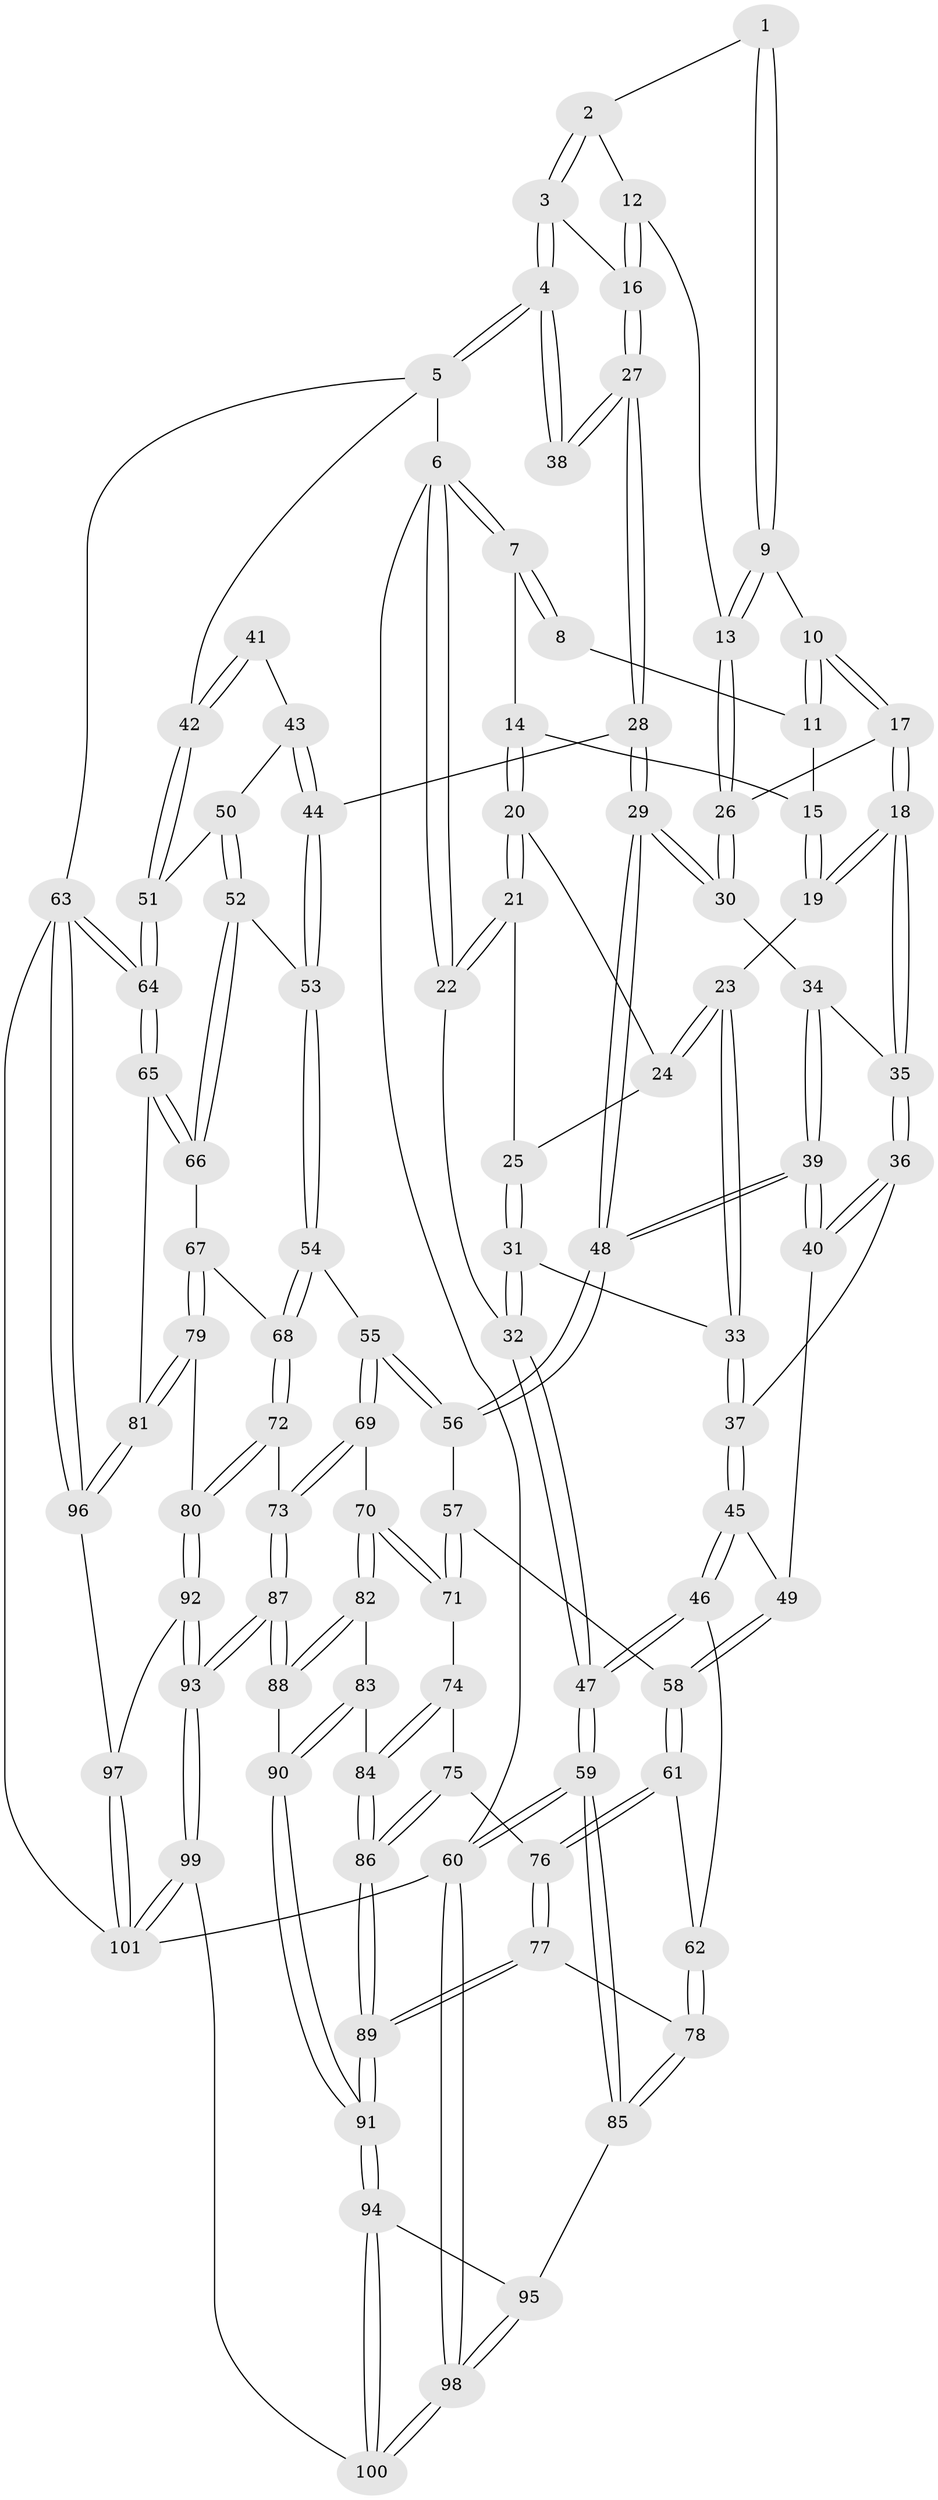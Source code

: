 // Generated by graph-tools (version 1.1) at 2025/38/02/21/25 10:38:58]
// undirected, 101 vertices, 249 edges
graph export_dot {
graph [start="1"]
  node [color=gray90,style=filled];
  1 [pos="+0.4572317199006036+0"];
  2 [pos="+0.5678858639624663+0"];
  3 [pos="+0.8572570123245558+0"];
  4 [pos="+1+0"];
  5 [pos="+1+0"];
  6 [pos="+0+0"];
  7 [pos="+0+0"];
  8 [pos="+0.31095931391840803+0"];
  9 [pos="+0.40838687246762645+0.053935304272143415"];
  10 [pos="+0.33374258345567187+0.11580398649750803"];
  11 [pos="+0.2890164502797497+0.008412540547542667"];
  12 [pos="+0.5620647271011535+0"];
  13 [pos="+0.5422025265141625+0.12028885872459771"];
  14 [pos="+0.16680392057554622+0.04472744120128996"];
  15 [pos="+0.19252889363313452+0.05411795169173928"];
  16 [pos="+0.7313935276636595+0.14853977065785667"];
  17 [pos="+0.32526832111260084+0.14348862814312824"];
  18 [pos="+0.3069723087576946+0.17210195839669046"];
  19 [pos="+0.2841354014692852+0.16516025061788356"];
  20 [pos="+0.1533350517873685+0.0722641253895492"];
  21 [pos="+0.05456740433482267+0.1363724445554452"];
  22 [pos="+0+0"];
  23 [pos="+0.2549729432322493+0.16760123674815225"];
  24 [pos="+0.16664960839071363+0.1535877457245497"];
  25 [pos="+0.10910714737486939+0.1812801924923458"];
  26 [pos="+0.5506245286377418+0.1488586261475471"];
  27 [pos="+0.7162472509312293+0.23085209835572493"];
  28 [pos="+0.6718874771207008+0.2749657513846712"];
  29 [pos="+0.655673873974421+0.28003058401127795"];
  30 [pos="+0.5760497261127543+0.19117295474699816"];
  31 [pos="+0.1188354756560335+0.24522707715570577"];
  32 [pos="+0+0.2616172861212876"];
  33 [pos="+0.1271122885089152+0.2574800750509662"];
  34 [pos="+0.352143269358025+0.21057918646448365"];
  35 [pos="+0.3091563838250948+0.18103395967006577"];
  36 [pos="+0.2564860691162921+0.3057274627174202"];
  37 [pos="+0.13877373556543837+0.29473754853016676"];
  38 [pos="+0.874143657820973+0.2090124419661536"];
  39 [pos="+0.5065614280926353+0.41099368961691873"];
  40 [pos="+0.28454169509460847+0.37532002742991943"];
  41 [pos="+0.9085469753764747+0.23992110014317733"];
  42 [pos="+1+0.2313320207038666"];
  43 [pos="+0.9676738944626886+0.34757699876306797"];
  44 [pos="+0.8120858080469344+0.3874620803871654"];
  45 [pos="+0.046540435356228885+0.43083980487610946"];
  46 [pos="+0+0.5169777513523603"];
  47 [pos="+0+0.5130538540355516"];
  48 [pos="+0.5422993675568231+0.4283920036500652"];
  49 [pos="+0.2448481348896873+0.4279983197927912"];
  50 [pos="+0.9798343162952255+0.35361518296297806"];
  51 [pos="+1+0.3603473482209603"];
  52 [pos="+0.9030632270180892+0.5224125916780235"];
  53 [pos="+0.8537301468100238+0.4839341628524728"];
  54 [pos="+0.6996030577327647+0.5539832661009865"];
  55 [pos="+0.5837719711225658+0.5171856083431072"];
  56 [pos="+0.5419034213628331+0.4487134903000921"];
  57 [pos="+0.39375387182571453+0.5631960231551627"];
  58 [pos="+0.2724280110585422+0.5821301877917052"];
  59 [pos="+0+0.9476350687410388"];
  60 [pos="+0+1"];
  61 [pos="+0.23760893231188854+0.614134198524871"];
  62 [pos="+0.01320802399402457+0.578680025765985"];
  63 [pos="+1+1"];
  64 [pos="+1+0.6391209000528018"];
  65 [pos="+1+0.6421936209259494"];
  66 [pos="+0.9563726402445665+0.6063920705351293"];
  67 [pos="+0.8495404680775399+0.6657534609159457"];
  68 [pos="+0.8147679993959359+0.667829411576542"];
  69 [pos="+0.5871897077450172+0.7053391177481223"];
  70 [pos="+0.5084060585072334+0.743456284653542"];
  71 [pos="+0.41731493421895294+0.7050673628365917"];
  72 [pos="+0.6984767733350965+0.7652678716784966"];
  73 [pos="+0.659594671104328+0.7682220221776735"];
  74 [pos="+0.37828000816394636+0.729855180508993"];
  75 [pos="+0.33187755020861776+0.7431587294513143"];
  76 [pos="+0.26279402308659194+0.7464023792393055"];
  77 [pos="+0.24787101498481146+0.7793137083099231"];
  78 [pos="+0.11015039571190466+0.7856404676921926"];
  79 [pos="+0.8650768165332072+0.7968627326583726"];
  80 [pos="+0.7726772640531231+0.8327654242327395"];
  81 [pos="+0.9182394348198646+0.8467818308827567"];
  82 [pos="+0.4889569810980766+0.7908231815175719"];
  83 [pos="+0.4439337882440841+0.8217482526801471"];
  84 [pos="+0.4235764530353123+0.828380274254456"];
  85 [pos="+0.07280654777907035+0.8447444019831203"];
  86 [pos="+0.40580599238219+0.8414079444913631"];
  87 [pos="+0.6165318257948099+0.9270283420535121"];
  88 [pos="+0.5452497697036204+0.9125706277177372"];
  89 [pos="+0.2945558041268581+0.9910881509066027"];
  90 [pos="+0.4901212776229038+0.9298211607988806"];
  91 [pos="+0.2903383479260943+1"];
  92 [pos="+0.7911124493671189+0.9059506140091907"];
  93 [pos="+0.6325569715685675+0.9553952386566625"];
  94 [pos="+0.27366287186853616+1"];
  95 [pos="+0.0874397144176516+0.8629475972954674"];
  96 [pos="+0.9157983899214345+0.9017927783984007"];
  97 [pos="+0.8644559854197653+0.9574486786121975"];
  98 [pos="+0+1"];
  99 [pos="+0.6592842669770629+1"];
  100 [pos="+0.25681457483905124+1"];
  101 [pos="+0.8547676368668352+1"];
  1 -- 2;
  1 -- 9;
  1 -- 9;
  2 -- 3;
  2 -- 3;
  2 -- 12;
  3 -- 4;
  3 -- 4;
  3 -- 16;
  4 -- 5;
  4 -- 5;
  4 -- 38;
  4 -- 38;
  5 -- 6;
  5 -- 42;
  5 -- 63;
  6 -- 7;
  6 -- 7;
  6 -- 22;
  6 -- 22;
  6 -- 60;
  7 -- 8;
  7 -- 8;
  7 -- 14;
  8 -- 11;
  9 -- 10;
  9 -- 13;
  9 -- 13;
  10 -- 11;
  10 -- 11;
  10 -- 17;
  10 -- 17;
  11 -- 15;
  12 -- 13;
  12 -- 16;
  12 -- 16;
  13 -- 26;
  13 -- 26;
  14 -- 15;
  14 -- 20;
  14 -- 20;
  15 -- 19;
  15 -- 19;
  16 -- 27;
  16 -- 27;
  17 -- 18;
  17 -- 18;
  17 -- 26;
  18 -- 19;
  18 -- 19;
  18 -- 35;
  18 -- 35;
  19 -- 23;
  20 -- 21;
  20 -- 21;
  20 -- 24;
  21 -- 22;
  21 -- 22;
  21 -- 25;
  22 -- 32;
  23 -- 24;
  23 -- 24;
  23 -- 33;
  23 -- 33;
  24 -- 25;
  25 -- 31;
  25 -- 31;
  26 -- 30;
  26 -- 30;
  27 -- 28;
  27 -- 28;
  27 -- 38;
  27 -- 38;
  28 -- 29;
  28 -- 29;
  28 -- 44;
  29 -- 30;
  29 -- 30;
  29 -- 48;
  29 -- 48;
  30 -- 34;
  31 -- 32;
  31 -- 32;
  31 -- 33;
  32 -- 47;
  32 -- 47;
  33 -- 37;
  33 -- 37;
  34 -- 35;
  34 -- 39;
  34 -- 39;
  35 -- 36;
  35 -- 36;
  36 -- 37;
  36 -- 40;
  36 -- 40;
  37 -- 45;
  37 -- 45;
  39 -- 40;
  39 -- 40;
  39 -- 48;
  39 -- 48;
  40 -- 49;
  41 -- 42;
  41 -- 42;
  41 -- 43;
  42 -- 51;
  42 -- 51;
  43 -- 44;
  43 -- 44;
  43 -- 50;
  44 -- 53;
  44 -- 53;
  45 -- 46;
  45 -- 46;
  45 -- 49;
  46 -- 47;
  46 -- 47;
  46 -- 62;
  47 -- 59;
  47 -- 59;
  48 -- 56;
  48 -- 56;
  49 -- 58;
  49 -- 58;
  50 -- 51;
  50 -- 52;
  50 -- 52;
  51 -- 64;
  51 -- 64;
  52 -- 53;
  52 -- 66;
  52 -- 66;
  53 -- 54;
  53 -- 54;
  54 -- 55;
  54 -- 68;
  54 -- 68;
  55 -- 56;
  55 -- 56;
  55 -- 69;
  55 -- 69;
  56 -- 57;
  57 -- 58;
  57 -- 71;
  57 -- 71;
  58 -- 61;
  58 -- 61;
  59 -- 60;
  59 -- 60;
  59 -- 85;
  59 -- 85;
  60 -- 98;
  60 -- 98;
  60 -- 101;
  61 -- 62;
  61 -- 76;
  61 -- 76;
  62 -- 78;
  62 -- 78;
  63 -- 64;
  63 -- 64;
  63 -- 96;
  63 -- 96;
  63 -- 101;
  64 -- 65;
  64 -- 65;
  65 -- 66;
  65 -- 66;
  65 -- 81;
  66 -- 67;
  67 -- 68;
  67 -- 79;
  67 -- 79;
  68 -- 72;
  68 -- 72;
  69 -- 70;
  69 -- 73;
  69 -- 73;
  70 -- 71;
  70 -- 71;
  70 -- 82;
  70 -- 82;
  71 -- 74;
  72 -- 73;
  72 -- 80;
  72 -- 80;
  73 -- 87;
  73 -- 87;
  74 -- 75;
  74 -- 84;
  74 -- 84;
  75 -- 76;
  75 -- 86;
  75 -- 86;
  76 -- 77;
  76 -- 77;
  77 -- 78;
  77 -- 89;
  77 -- 89;
  78 -- 85;
  78 -- 85;
  79 -- 80;
  79 -- 81;
  79 -- 81;
  80 -- 92;
  80 -- 92;
  81 -- 96;
  81 -- 96;
  82 -- 83;
  82 -- 88;
  82 -- 88;
  83 -- 84;
  83 -- 90;
  83 -- 90;
  84 -- 86;
  84 -- 86;
  85 -- 95;
  86 -- 89;
  86 -- 89;
  87 -- 88;
  87 -- 88;
  87 -- 93;
  87 -- 93;
  88 -- 90;
  89 -- 91;
  89 -- 91;
  90 -- 91;
  90 -- 91;
  91 -- 94;
  91 -- 94;
  92 -- 93;
  92 -- 93;
  92 -- 97;
  93 -- 99;
  93 -- 99;
  94 -- 95;
  94 -- 100;
  94 -- 100;
  95 -- 98;
  95 -- 98;
  96 -- 97;
  97 -- 101;
  97 -- 101;
  98 -- 100;
  98 -- 100;
  99 -- 100;
  99 -- 101;
  99 -- 101;
}
